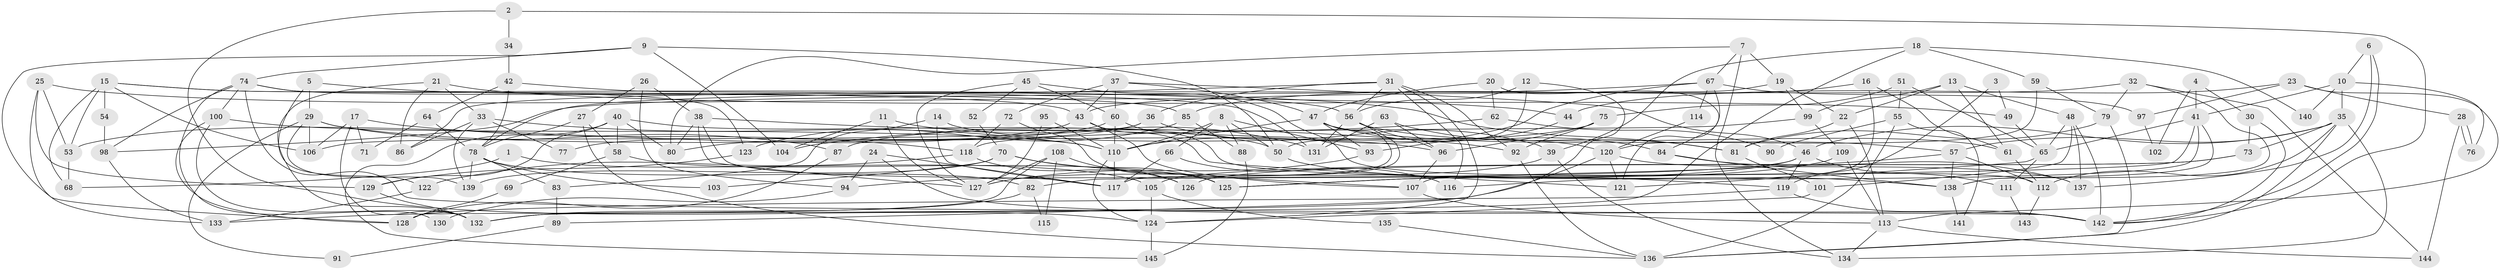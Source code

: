 // Generated by graph-tools (version 1.1) at 2025/51/03/09/25 04:51:28]
// undirected, 145 vertices, 290 edges
graph export_dot {
graph [start="1"]
  node [color=gray90,style=filled];
  1;
  2;
  3;
  4;
  5;
  6;
  7;
  8;
  9;
  10;
  11;
  12;
  13;
  14;
  15;
  16;
  17;
  18;
  19;
  20;
  21;
  22;
  23;
  24;
  25;
  26;
  27;
  28;
  29;
  30;
  31;
  32;
  33;
  34;
  35;
  36;
  37;
  38;
  39;
  40;
  41;
  42;
  43;
  44;
  45;
  46;
  47;
  48;
  49;
  50;
  51;
  52;
  53;
  54;
  55;
  56;
  57;
  58;
  59;
  60;
  61;
  62;
  63;
  64;
  65;
  66;
  67;
  68;
  69;
  70;
  71;
  72;
  73;
  74;
  75;
  76;
  77;
  78;
  79;
  80;
  81;
  82;
  83;
  84;
  85;
  86;
  87;
  88;
  89;
  90;
  91;
  92;
  93;
  94;
  95;
  96;
  97;
  98;
  99;
  100;
  101;
  102;
  103;
  104;
  105;
  106;
  107;
  108;
  109;
  110;
  111;
  112;
  113;
  114;
  115;
  116;
  117;
  118;
  119;
  120;
  121;
  122;
  123;
  124;
  125;
  126;
  127;
  128;
  129;
  130;
  131;
  132;
  133;
  134;
  135;
  136;
  137;
  138;
  139;
  140;
  141;
  142;
  143;
  144;
  145;
  1 -- 68;
  1 -- 105;
  2 -- 142;
  2 -- 124;
  2 -- 34;
  3 -- 119;
  3 -- 49;
  4 -- 41;
  4 -- 30;
  4 -- 102;
  5 -- 29;
  5 -- 122;
  5 -- 81;
  6 -- 137;
  6 -- 142;
  6 -- 10;
  7 -- 67;
  7 -- 134;
  7 -- 19;
  7 -- 80;
  8 -- 110;
  8 -- 66;
  8 -- 50;
  8 -- 88;
  8 -- 93;
  9 -- 74;
  9 -- 50;
  9 -- 104;
  9 -- 128;
  10 -- 35;
  10 -- 41;
  10 -- 76;
  10 -- 140;
  11 -- 131;
  11 -- 127;
  11 -- 104;
  12 -- 56;
  12 -- 50;
  12 -- 89;
  13 -- 61;
  13 -- 99;
  13 -- 22;
  13 -- 48;
  14 -- 117;
  14 -- 120;
  14 -- 83;
  15 -- 43;
  15 -- 56;
  15 -- 53;
  15 -- 54;
  15 -- 68;
  15 -- 106;
  16 -- 85;
  16 -- 61;
  16 -- 107;
  17 -- 106;
  17 -- 118;
  17 -- 71;
  17 -- 132;
  18 -- 132;
  18 -- 39;
  18 -- 59;
  18 -- 140;
  19 -- 22;
  19 -- 86;
  19 -- 99;
  20 -- 47;
  20 -- 84;
  20 -- 62;
  21 -- 132;
  21 -- 86;
  21 -- 33;
  21 -- 49;
  22 -- 81;
  22 -- 113;
  23 -- 113;
  23 -- 28;
  23 -- 44;
  23 -- 97;
  24 -- 94;
  24 -- 117;
  24 -- 142;
  25 -- 53;
  25 -- 44;
  25 -- 129;
  25 -- 133;
  26 -- 38;
  26 -- 27;
  26 -- 94;
  27 -- 58;
  27 -- 78;
  27 -- 136;
  28 -- 144;
  28 -- 76;
  28 -- 76;
  29 -- 106;
  29 -- 139;
  29 -- 87;
  29 -- 91;
  29 -- 96;
  30 -- 73;
  30 -- 142;
  31 -- 92;
  31 -- 124;
  31 -- 36;
  31 -- 56;
  31 -- 78;
  31 -- 116;
  32 -- 79;
  32 -- 138;
  32 -- 43;
  32 -- 144;
  33 -- 110;
  33 -- 77;
  33 -- 86;
  33 -- 139;
  34 -- 42;
  35 -- 134;
  35 -- 57;
  35 -- 46;
  35 -- 73;
  35 -- 112;
  35 -- 136;
  36 -- 80;
  36 -- 39;
  36 -- 106;
  37 -- 43;
  37 -- 47;
  37 -- 46;
  37 -- 60;
  37 -- 72;
  38 -- 92;
  38 -- 127;
  38 -- 80;
  38 -- 117;
  39 -- 127;
  39 -- 134;
  40 -- 80;
  40 -- 129;
  40 -- 50;
  40 -- 58;
  40 -- 145;
  41 -- 82;
  41 -- 65;
  41 -- 116;
  41 -- 138;
  42 -- 131;
  42 -- 78;
  42 -- 64;
  43 -- 107;
  43 -- 53;
  43 -- 121;
  44 -- 93;
  45 -- 112;
  45 -- 60;
  45 -- 52;
  45 -- 127;
  46 -- 94;
  46 -- 111;
  46 -- 119;
  46 -- 125;
  47 -- 110;
  47 -- 84;
  47 -- 57;
  47 -- 93;
  47 -- 117;
  48 -- 142;
  48 -- 65;
  48 -- 101;
  48 -- 137;
  49 -- 65;
  50 -- 138;
  51 -- 65;
  51 -- 75;
  51 -- 55;
  52 -- 70;
  53 -- 68;
  54 -- 98;
  55 -- 136;
  55 -- 90;
  55 -- 141;
  56 -- 117;
  56 -- 61;
  56 -- 96;
  56 -- 131;
  57 -- 138;
  57 -- 112;
  57 -- 125;
  58 -- 125;
  58 -- 69;
  59 -- 120;
  59 -- 79;
  60 -- 110;
  60 -- 77;
  60 -- 119;
  61 -- 112;
  62 -- 104;
  62 -- 90;
  63 -- 96;
  63 -- 81;
  63 -- 131;
  64 -- 78;
  64 -- 71;
  65 -- 111;
  65 -- 121;
  66 -- 116;
  66 -- 117;
  67 -- 110;
  67 -- 121;
  67 -- 97;
  67 -- 98;
  67 -- 114;
  69 -- 128;
  70 -- 125;
  70 -- 107;
  70 -- 103;
  70 -- 139;
  72 -- 125;
  72 -- 118;
  73 -- 126;
  73 -- 105;
  74 -- 142;
  74 -- 85;
  74 -- 98;
  74 -- 100;
  74 -- 123;
  74 -- 130;
  75 -- 87;
  75 -- 96;
  75 -- 92;
  78 -- 139;
  78 -- 82;
  78 -- 83;
  78 -- 103;
  79 -- 136;
  79 -- 81;
  81 -- 101;
  82 -- 132;
  82 -- 115;
  83 -- 89;
  84 -- 138;
  84 -- 137;
  85 -- 123;
  85 -- 88;
  87 -- 128;
  88 -- 145;
  89 -- 91;
  92 -- 136;
  93 -- 127;
  94 -- 130;
  95 -- 110;
  95 -- 127;
  96 -- 107;
  97 -- 102;
  98 -- 133;
  99 -- 109;
  99 -- 118;
  100 -- 128;
  100 -- 110;
  100 -- 132;
  101 -- 124;
  105 -- 124;
  105 -- 135;
  107 -- 113;
  108 -- 132;
  108 -- 127;
  108 -- 115;
  108 -- 126;
  109 -- 125;
  109 -- 113;
  110 -- 117;
  110 -- 124;
  111 -- 143;
  112 -- 143;
  113 -- 134;
  113 -- 144;
  114 -- 120;
  118 -- 122;
  118 -- 126;
  119 -- 128;
  119 -- 142;
  120 -- 133;
  120 -- 121;
  120 -- 137;
  122 -- 133;
  123 -- 129;
  124 -- 145;
  129 -- 132;
  135 -- 136;
  138 -- 141;
}
